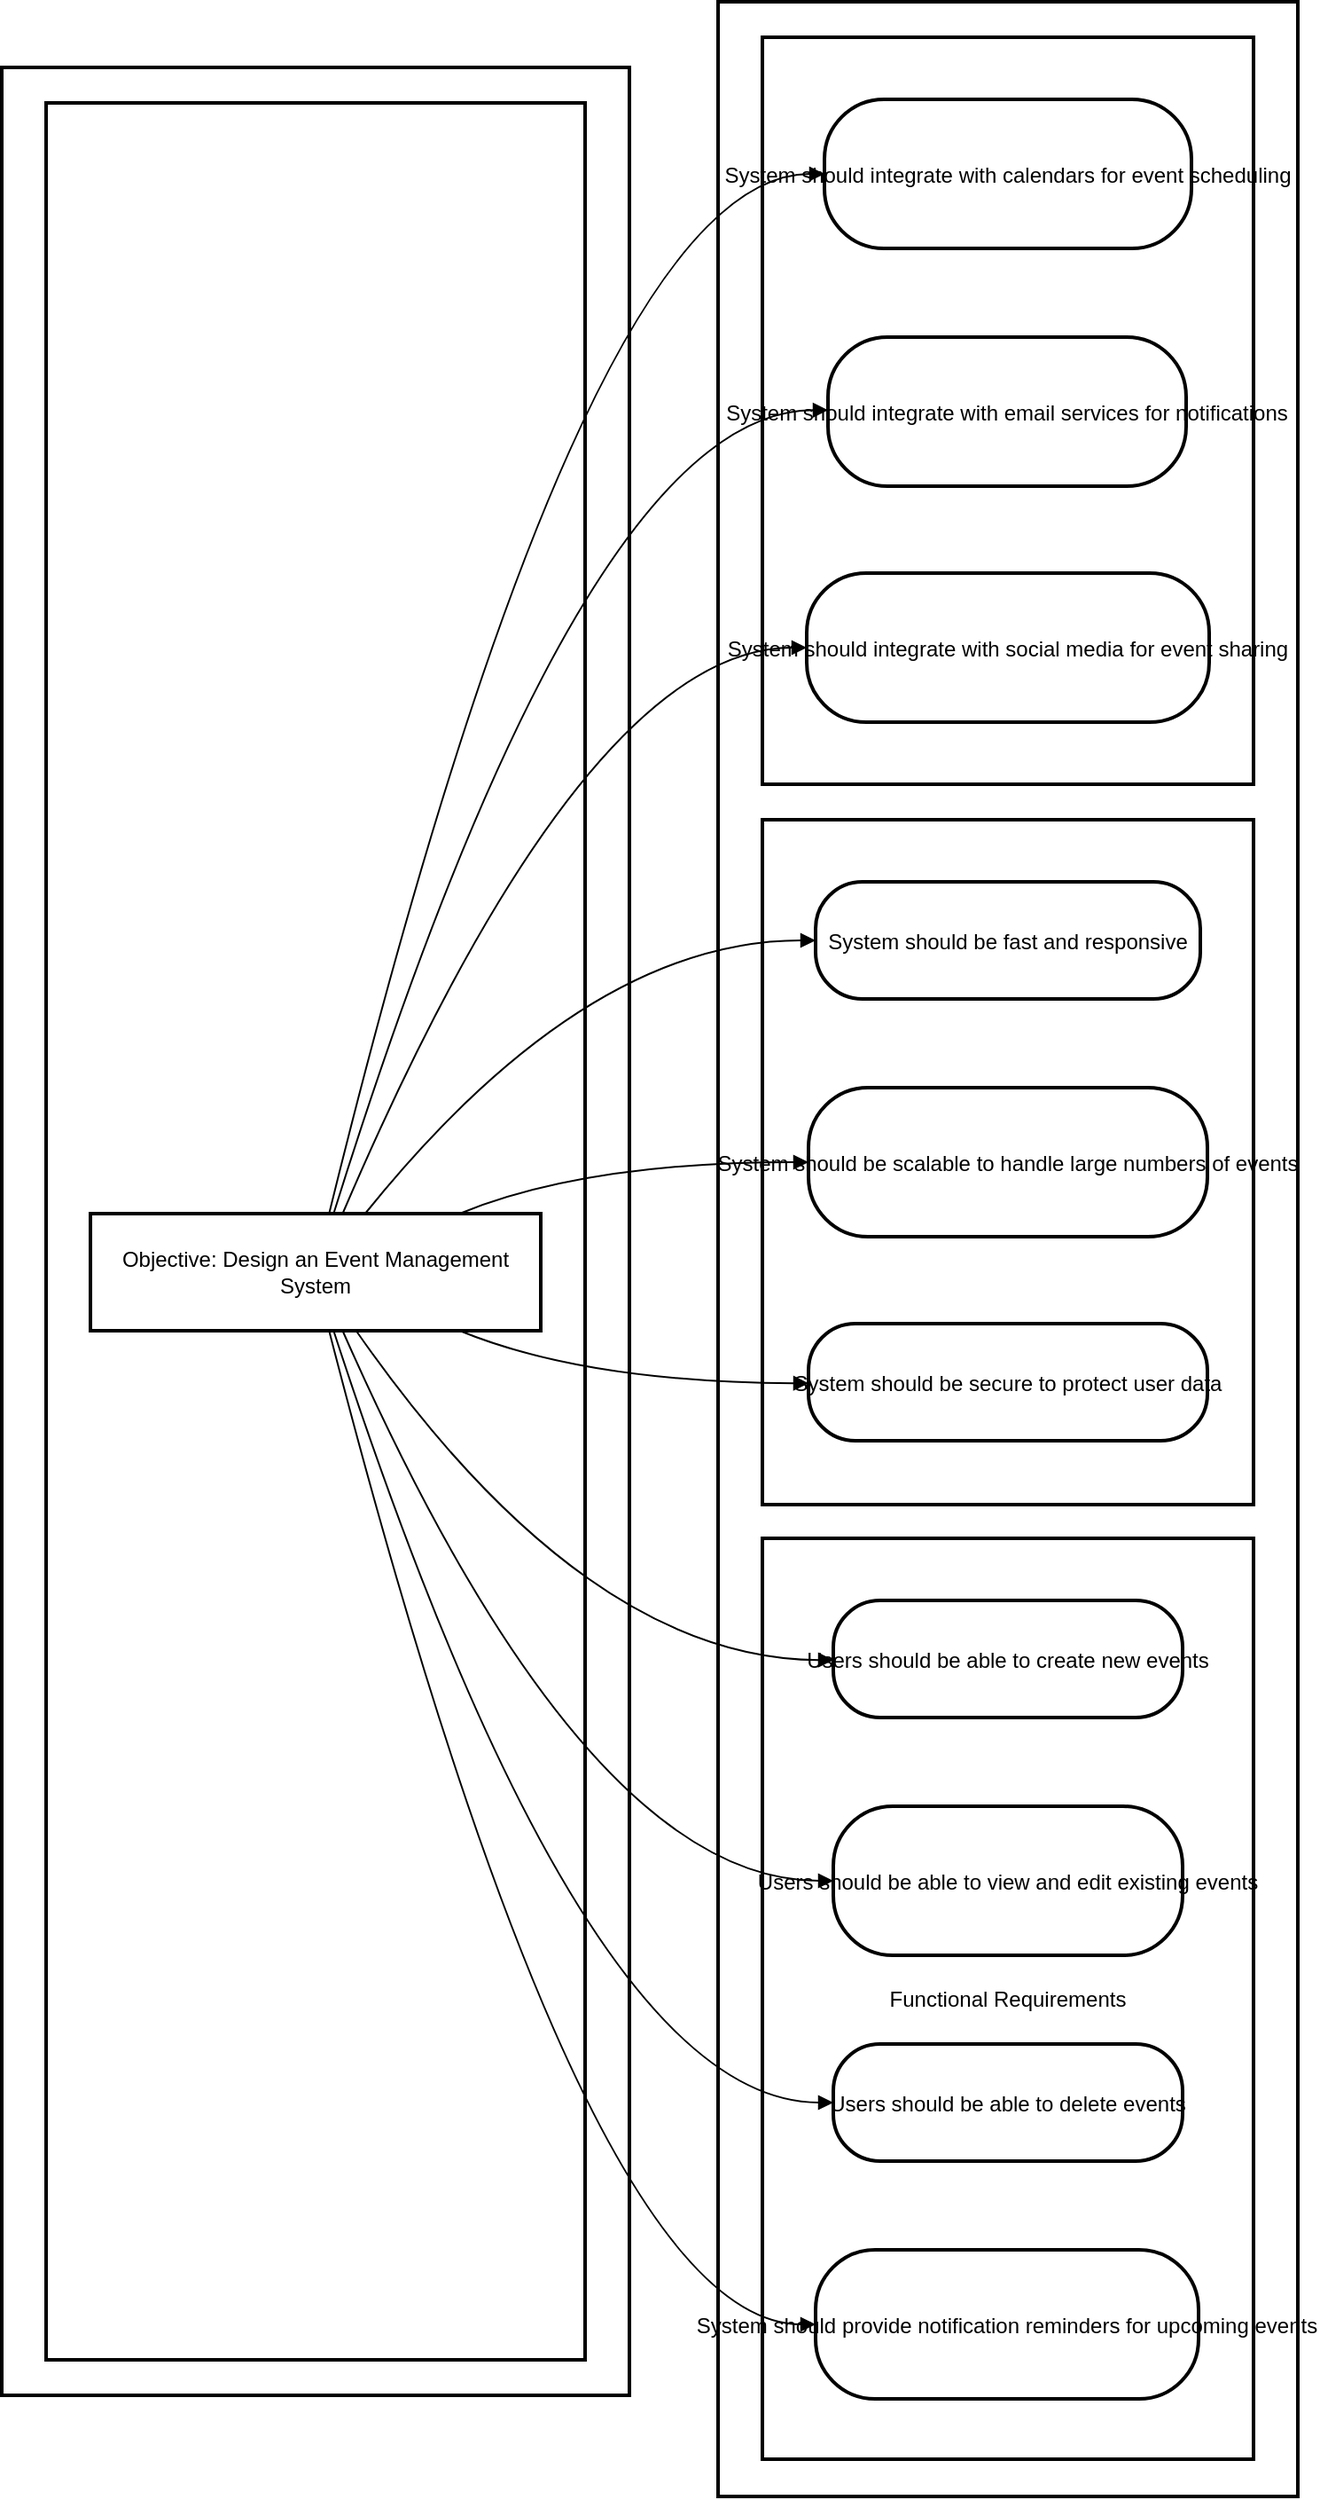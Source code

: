 <mxfile version="24.8.4">
  <diagram name="Page-1" id="0KjYrw6rShG6tB_NewG6">
    <mxGraphModel>
      <root>
        <mxCell id="0" />
        <mxCell id="1" parent="0" />
        <mxCell id="2" value="Event Management System" style="whiteSpace=wrap;strokeWidth=2;" vertex="1" parent="1">
          <mxGeometry x="412" y="8" width="327" height="1406" as="geometry" />
        </mxCell>
        <mxCell id="3" value="Integration Requirements" style="whiteSpace=wrap;strokeWidth=2;" vertex="1" parent="1">
          <mxGeometry x="437" y="28" width="277" height="421" as="geometry" />
        </mxCell>
        <mxCell id="4" value="Non-Functional Requirements" style="whiteSpace=wrap;strokeWidth=2;" vertex="1" parent="1">
          <mxGeometry x="437" y="469" width="277" height="386" as="geometry" />
        </mxCell>
        <mxCell id="5" value="Functional Requirements" style="whiteSpace=wrap;strokeWidth=2;" vertex="1" parent="1">
          <mxGeometry x="437" y="874" width="277" height="519" as="geometry" />
        </mxCell>
        <mxCell id="6" value="Scenario: Event Management System" style="whiteSpace=wrap;strokeWidth=2;" vertex="1" parent="1">
          <mxGeometry x="8" y="45" width="354" height="1312" as="geometry" />
        </mxCell>
        <mxCell id="7" value="Scenario Overview" style="whiteSpace=wrap;strokeWidth=2;" vertex="1" parent="1">
          <mxGeometry x="33" y="65" width="304" height="1272" as="geometry" />
        </mxCell>
        <mxCell id="8" value="Objective: Design an Event Management System" style="whiteSpace=wrap;strokeWidth=2;" vertex="1" parent="1">
          <mxGeometry x="58" y="691" width="254" height="66" as="geometry" />
        </mxCell>
        <mxCell id="9" value="Users should be able to create new events" style="rounded=1;arcSize=40;strokeWidth=2" vertex="1" parent="1">
          <mxGeometry x="477" y="909" width="197" height="66" as="geometry" />
        </mxCell>
        <mxCell id="10" value="Users should be able to view and edit existing events" style="rounded=1;arcSize=40;strokeWidth=2" vertex="1" parent="1">
          <mxGeometry x="477" y="1025" width="197" height="84" as="geometry" />
        </mxCell>
        <mxCell id="11" value="Users should be able to delete events" style="rounded=1;arcSize=40;strokeWidth=2" vertex="1" parent="1">
          <mxGeometry x="477" y="1159" width="197" height="66" as="geometry" />
        </mxCell>
        <mxCell id="12" value="System should provide notification reminders for upcoming events" style="rounded=1;arcSize=40;strokeWidth=2" vertex="1" parent="1">
          <mxGeometry x="467" y="1275" width="216" height="84" as="geometry" />
        </mxCell>
        <mxCell id="13" value="System should be fast and responsive" style="rounded=1;arcSize=40;strokeWidth=2" vertex="1" parent="1">
          <mxGeometry x="467" y="504" width="217" height="66" as="geometry" />
        </mxCell>
        <mxCell id="14" value="System should be scalable to handle large numbers of events" style="rounded=1;arcSize=40;strokeWidth=2" vertex="1" parent="1">
          <mxGeometry x="463" y="620" width="225" height="84" as="geometry" />
        </mxCell>
        <mxCell id="15" value="System should be secure to protect user data" style="rounded=1;arcSize=40;strokeWidth=2" vertex="1" parent="1">
          <mxGeometry x="463" y="753" width="225" height="66" as="geometry" />
        </mxCell>
        <mxCell id="16" value="System should integrate with calendars for event scheduling" style="rounded=1;arcSize=40;strokeWidth=2" vertex="1" parent="1">
          <mxGeometry x="472" y="63" width="207" height="84" as="geometry" />
        </mxCell>
        <mxCell id="17" value="System should integrate with email services for notifications" style="rounded=1;arcSize=40;strokeWidth=2" vertex="1" parent="1">
          <mxGeometry x="474" y="197" width="202" height="84" as="geometry" />
        </mxCell>
        <mxCell id="18" value="System should integrate with social media for event sharing" style="rounded=1;arcSize=40;strokeWidth=2" vertex="1" parent="1">
          <mxGeometry x="462" y="330" width="227" height="84" as="geometry" />
        </mxCell>
        <mxCell id="19" value="" style="curved=1;startArrow=none;endArrow=block;exitX=0.59;exitY=1;entryX=0;entryY=0.51;" edge="1" parent="1" source="8" target="9">
          <mxGeometry relative="1" as="geometry">
            <Array as="points">
              <mxPoint x="337" y="942" />
            </Array>
          </mxGeometry>
        </mxCell>
        <mxCell id="20" value="" style="curved=1;startArrow=none;endArrow=block;exitX=0.56;exitY=1;entryX=0;entryY=0.5;" edge="1" parent="1" source="8" target="10">
          <mxGeometry relative="1" as="geometry">
            <Array as="points">
              <mxPoint x="337" y="1067" />
            </Array>
          </mxGeometry>
        </mxCell>
        <mxCell id="21" value="" style="curved=1;startArrow=none;endArrow=block;exitX=0.54;exitY=1;entryX=0;entryY=0.5;" edge="1" parent="1" source="8" target="11">
          <mxGeometry relative="1" as="geometry">
            <Array as="points">
              <mxPoint x="337" y="1192" />
            </Array>
          </mxGeometry>
        </mxCell>
        <mxCell id="22" value="" style="curved=1;startArrow=none;endArrow=block;exitX=0.53;exitY=1;entryX=0;entryY=0.5;" edge="1" parent="1" source="8" target="12">
          <mxGeometry relative="1" as="geometry">
            <Array as="points">
              <mxPoint x="337" y="1317" />
            </Array>
          </mxGeometry>
        </mxCell>
        <mxCell id="23" value="" style="curved=1;startArrow=none;endArrow=block;exitX=0.61;exitY=0;entryX=0;entryY=0.5;" edge="1" parent="1" source="8" target="13">
          <mxGeometry relative="1" as="geometry">
            <Array as="points">
              <mxPoint x="337" y="537" />
            </Array>
          </mxGeometry>
        </mxCell>
        <mxCell id="24" value="" style="curved=1;startArrow=none;endArrow=block;exitX=0.82;exitY=0;entryX=0;entryY=0.5;" edge="1" parent="1" source="8" target="14">
          <mxGeometry relative="1" as="geometry">
            <Array as="points">
              <mxPoint x="337" y="662" />
            </Array>
          </mxGeometry>
        </mxCell>
        <mxCell id="25" value="" style="curved=1;startArrow=none;endArrow=block;exitX=0.82;exitY=1;entryX=0;entryY=0.51;" edge="1" parent="1" source="8" target="15">
          <mxGeometry relative="1" as="geometry">
            <Array as="points">
              <mxPoint x="337" y="786" />
            </Array>
          </mxGeometry>
        </mxCell>
        <mxCell id="26" value="" style="curved=1;startArrow=none;endArrow=block;exitX=0.53;exitY=0;entryX=0;entryY=0.5;" edge="1" parent="1" source="8" target="16">
          <mxGeometry relative="1" as="geometry">
            <Array as="points">
              <mxPoint x="337" y="105" />
            </Array>
          </mxGeometry>
        </mxCell>
        <mxCell id="27" value="" style="curved=1;startArrow=none;endArrow=block;exitX=0.54;exitY=0;entryX=0;entryY=0.49;" edge="1" parent="1" source="8" target="17">
          <mxGeometry relative="1" as="geometry">
            <Array as="points">
              <mxPoint x="337" y="238" />
            </Array>
          </mxGeometry>
        </mxCell>
        <mxCell id="28" value="" style="curved=1;startArrow=none;endArrow=block;exitX=0.56;exitY=0;entryX=0;entryY=0.5;" edge="1" parent="1" source="8" target="18">
          <mxGeometry relative="1" as="geometry">
            <Array as="points">
              <mxPoint x="337" y="372" />
            </Array>
          </mxGeometry>
        </mxCell>
      </root>
    </mxGraphModel>
  </diagram>
</mxfile>
